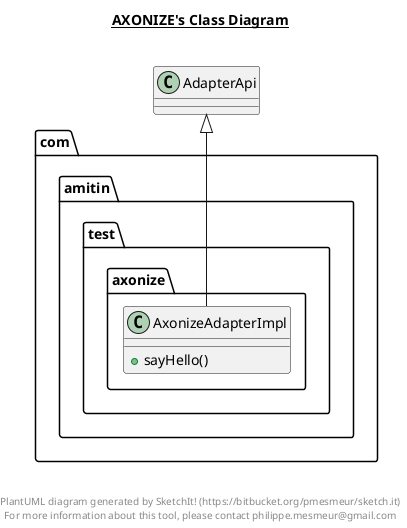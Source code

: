@startuml

title __AXONIZE's Class Diagram__\n

  package com.amitin.test.axonize {
    class AxonizeAdapterImpl {
        + sayHello()
    }
  }
  

  AxonizeAdapterImpl -up-|> AdapterApi


right footer


PlantUML diagram generated by SketchIt! (https://bitbucket.org/pmesmeur/sketch.it)
For more information about this tool, please contact philippe.mesmeur@gmail.com
endfooter

@enduml
